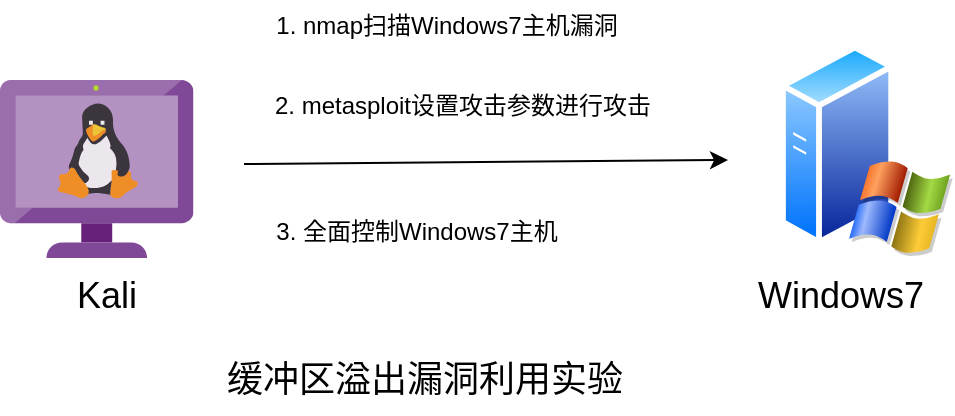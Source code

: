 <mxfile version="24.2.5" type="github">
  <diagram name="第 1 页" id="if8XLQDDpq4Y46Zh3Ne9">
    <mxGraphModel dx="1002" dy="543" grid="0" gridSize="10" guides="1" tooltips="1" connect="1" arrows="1" fold="1" page="1" pageScale="1" pageWidth="827" pageHeight="1169" math="0" shadow="0">
      <root>
        <mxCell id="0" />
        <mxCell id="1" parent="0" />
        <mxCell id="am-YZdn-36sNqQUv7T_v-1" value="" style="image;aspect=fixed;perimeter=ellipsePerimeter;html=1;align=center;shadow=0;dashed=0;spacingTop=3;image=img/lib/active_directory/windows_server_2.svg;" vertex="1" parent="1">
          <mxGeometry x="530" y="227" width="86.4" height="108" as="geometry" />
        </mxCell>
        <mxCell id="am-YZdn-36sNqQUv7T_v-2" value="" style="image;sketch=0;aspect=fixed;html=1;points=[];align=center;fontSize=12;image=img/lib/mscae/VM_Linux_Non_Azure.svg;" vertex="1" parent="1">
          <mxGeometry x="140" y="246" width="96.74" height="89" as="geometry" />
        </mxCell>
        <mxCell id="am-YZdn-36sNqQUv7T_v-3" value="Kali" style="text;html=1;align=center;verticalAlign=middle;resizable=0;points=[];autosize=1;strokeColor=none;fillColor=none;fontSize=18;" vertex="1" parent="1">
          <mxGeometry x="169" y="337" width="48" height="34" as="geometry" />
        </mxCell>
        <mxCell id="am-YZdn-36sNqQUv7T_v-4" value="Windows7" style="text;html=1;align=center;verticalAlign=middle;resizable=0;points=[];autosize=1;strokeColor=none;fillColor=none;fontSize=18;" vertex="1" parent="1">
          <mxGeometry x="509" y="337" width="101" height="34" as="geometry" />
        </mxCell>
        <mxCell id="am-YZdn-36sNqQUv7T_v-5" value="" style="endArrow=classic;html=1;rounded=0;" edge="1" parent="1">
          <mxGeometry width="50" height="50" relative="1" as="geometry">
            <mxPoint x="262" y="288" as="sourcePoint" />
            <mxPoint x="504" y="286" as="targetPoint" />
          </mxGeometry>
        </mxCell>
        <mxCell id="am-YZdn-36sNqQUv7T_v-6" value="1. nmap扫描Windows7主机漏洞" style="text;html=1;align=center;verticalAlign=middle;resizable=0;points=[];autosize=1;strokeColor=none;fillColor=none;" vertex="1" parent="1">
          <mxGeometry x="268" y="206" width="189" height="26" as="geometry" />
        </mxCell>
        <mxCell id="am-YZdn-36sNqQUv7T_v-7" value="2. metasploit设置攻击参数进行攻击" style="text;html=1;align=center;verticalAlign=middle;resizable=0;points=[];autosize=1;strokeColor=none;fillColor=none;" vertex="1" parent="1">
          <mxGeometry x="268" y="246" width="206" height="26" as="geometry" />
        </mxCell>
        <mxCell id="am-YZdn-36sNqQUv7T_v-8" value="3. 全面控制Windows7主机" style="text;html=1;align=center;verticalAlign=middle;resizable=0;points=[];autosize=1;strokeColor=none;fillColor=none;" vertex="1" parent="1">
          <mxGeometry x="268" y="309" width="159" height="26" as="geometry" />
        </mxCell>
        <mxCell id="am-YZdn-36sNqQUv7T_v-9" value="&lt;font style=&quot;font-size: 18px;&quot;&gt;缓冲区溢出漏洞利用实验&lt;/font&gt;" style="text;html=1;align=center;verticalAlign=middle;resizable=0;points=[];autosize=1;strokeColor=none;fillColor=none;" vertex="1" parent="1">
          <mxGeometry x="244" y="379" width="216" height="34" as="geometry" />
        </mxCell>
      </root>
    </mxGraphModel>
  </diagram>
</mxfile>
